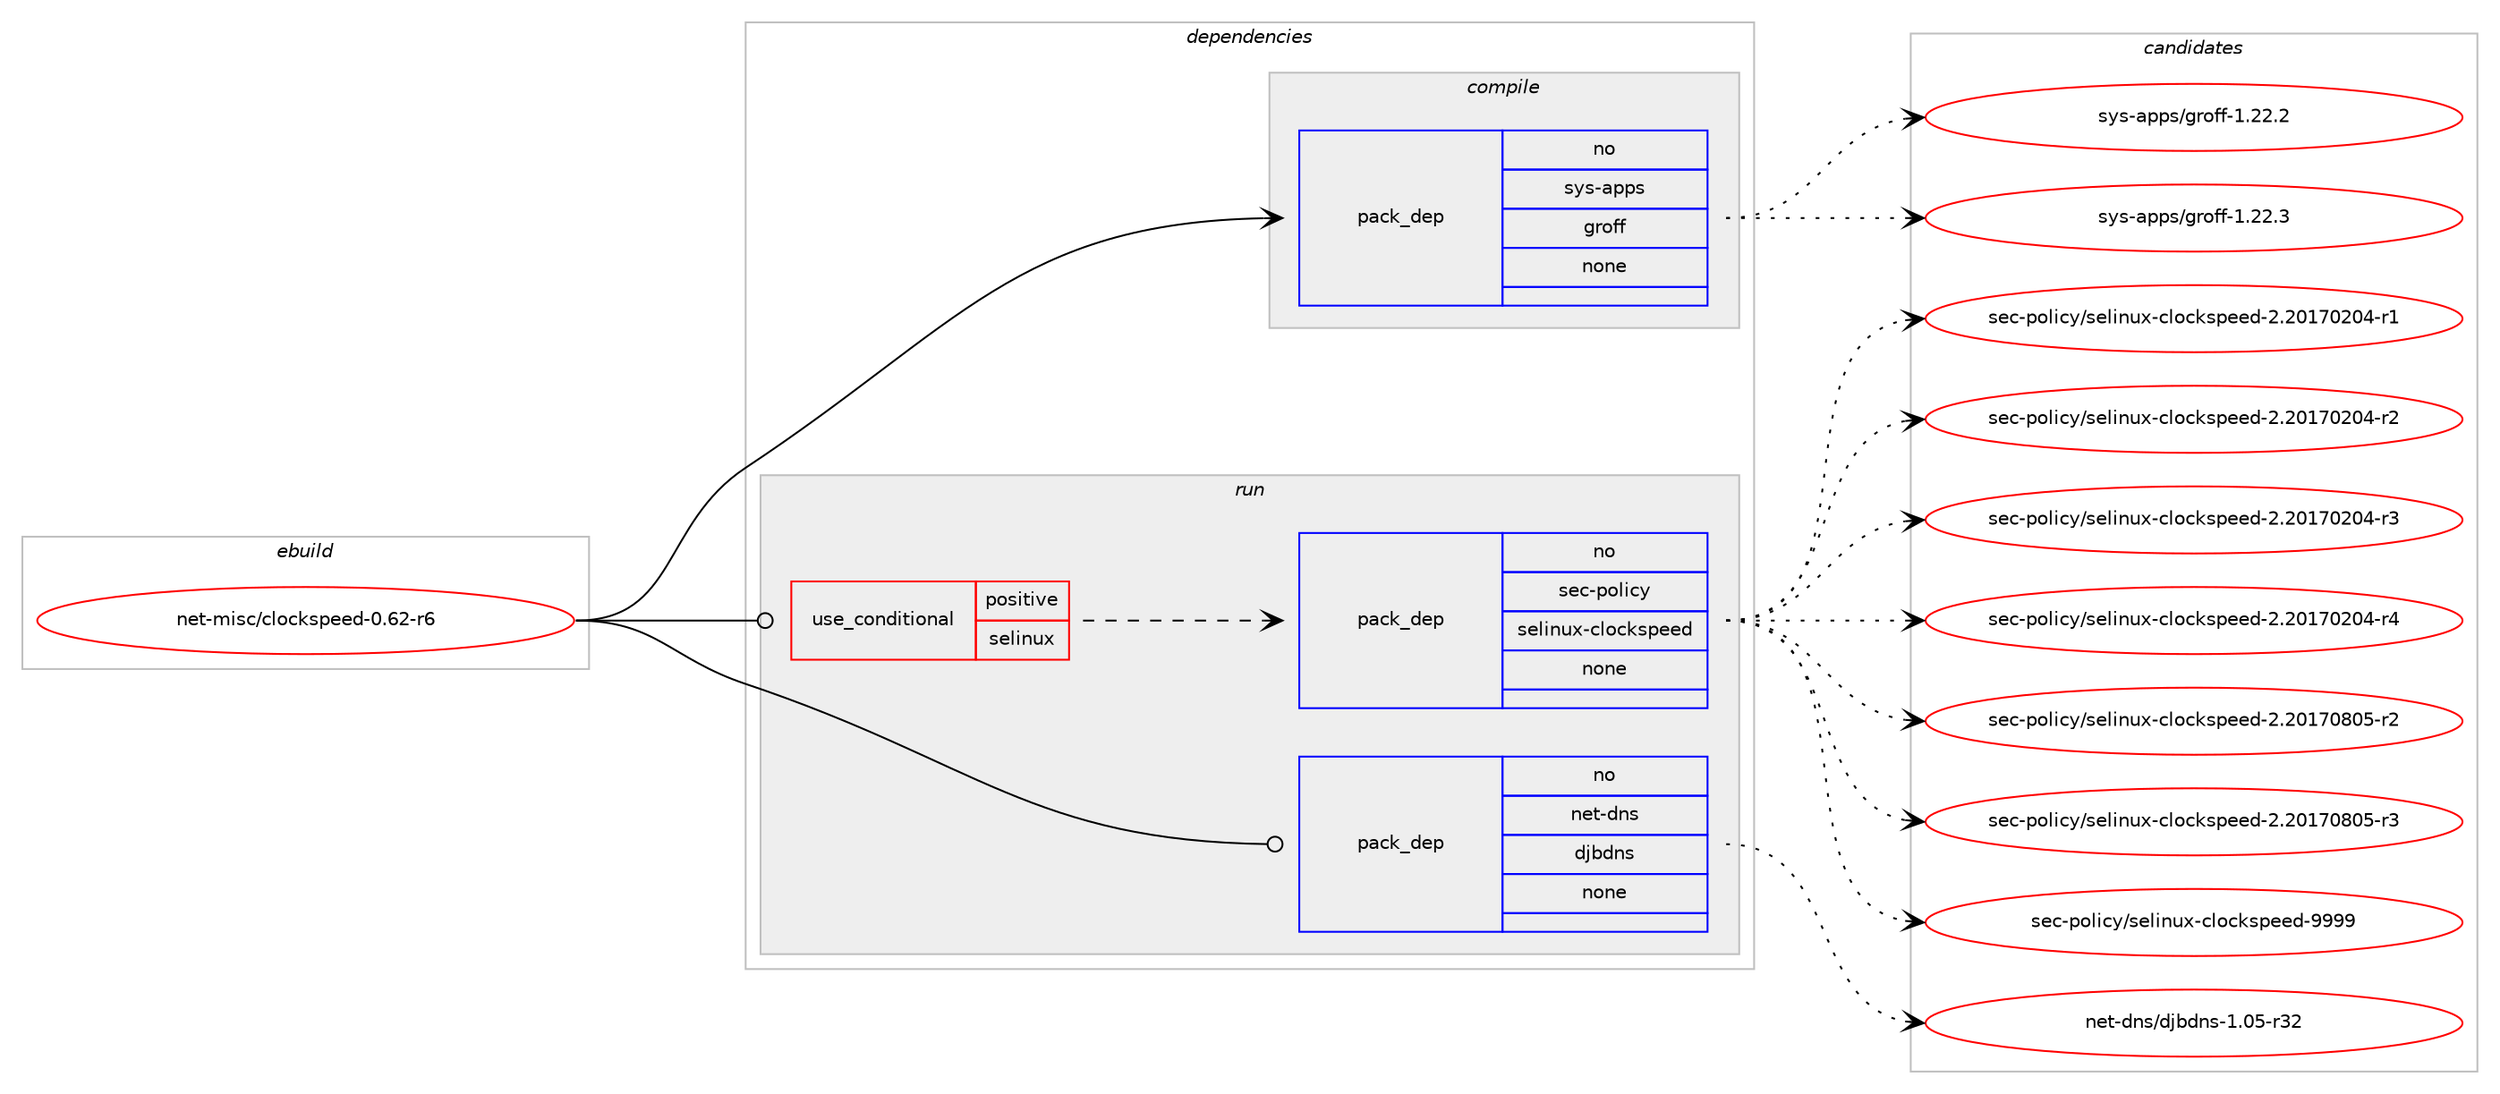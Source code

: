 digraph prolog {

# *************
# Graph options
# *************

newrank=true;
concentrate=true;
compound=true;
graph [rankdir=LR,fontname=Helvetica,fontsize=10,ranksep=1.5];#, ranksep=2.5, nodesep=0.2];
edge  [arrowhead=vee];
node  [fontname=Helvetica,fontsize=10];

# **********
# The ebuild
# **********

subgraph cluster_leftcol {
color=gray;
rank=same;
label=<<i>ebuild</i>>;
id [label="net-misc/clockspeed-0.62-r6", color=red, width=4, href="../net-misc/clockspeed-0.62-r6.svg"];
}

# ****************
# The dependencies
# ****************

subgraph cluster_midcol {
color=gray;
label=<<i>dependencies</i>>;
subgraph cluster_compile {
fillcolor="#eeeeee";
style=filled;
label=<<i>compile</i>>;
subgraph pack311852 {
dependency424112 [label=<<TABLE BORDER="0" CELLBORDER="1" CELLSPACING="0" CELLPADDING="4" WIDTH="220"><TR><TD ROWSPAN="6" CELLPADDING="30">pack_dep</TD></TR><TR><TD WIDTH="110">no</TD></TR><TR><TD>sys-apps</TD></TR><TR><TD>groff</TD></TR><TR><TD>none</TD></TR><TR><TD></TD></TR></TABLE>>, shape=none, color=blue];
}
id:e -> dependency424112:w [weight=20,style="solid",arrowhead="vee"];
}
subgraph cluster_compileandrun {
fillcolor="#eeeeee";
style=filled;
label=<<i>compile and run</i>>;
}
subgraph cluster_run {
fillcolor="#eeeeee";
style=filled;
label=<<i>run</i>>;
subgraph cond105085 {
dependency424113 [label=<<TABLE BORDER="0" CELLBORDER="1" CELLSPACING="0" CELLPADDING="4"><TR><TD ROWSPAN="3" CELLPADDING="10">use_conditional</TD></TR><TR><TD>positive</TD></TR><TR><TD>selinux</TD></TR></TABLE>>, shape=none, color=red];
subgraph pack311853 {
dependency424114 [label=<<TABLE BORDER="0" CELLBORDER="1" CELLSPACING="0" CELLPADDING="4" WIDTH="220"><TR><TD ROWSPAN="6" CELLPADDING="30">pack_dep</TD></TR><TR><TD WIDTH="110">no</TD></TR><TR><TD>sec-policy</TD></TR><TR><TD>selinux-clockspeed</TD></TR><TR><TD>none</TD></TR><TR><TD></TD></TR></TABLE>>, shape=none, color=blue];
}
dependency424113:e -> dependency424114:w [weight=20,style="dashed",arrowhead="vee"];
}
id:e -> dependency424113:w [weight=20,style="solid",arrowhead="odot"];
subgraph pack311854 {
dependency424115 [label=<<TABLE BORDER="0" CELLBORDER="1" CELLSPACING="0" CELLPADDING="4" WIDTH="220"><TR><TD ROWSPAN="6" CELLPADDING="30">pack_dep</TD></TR><TR><TD WIDTH="110">no</TD></TR><TR><TD>net-dns</TD></TR><TR><TD>djbdns</TD></TR><TR><TD>none</TD></TR><TR><TD></TD></TR></TABLE>>, shape=none, color=blue];
}
id:e -> dependency424115:w [weight=20,style="solid",arrowhead="odot"];
}
}

# **************
# The candidates
# **************

subgraph cluster_choices {
rank=same;
color=gray;
label=<<i>candidates</i>>;

subgraph choice311852 {
color=black;
nodesep=1;
choice11512111545971121121154710311411110210245494650504650 [label="sys-apps/groff-1.22.2", color=red, width=4,href="../sys-apps/groff-1.22.2.svg"];
choice11512111545971121121154710311411110210245494650504651 [label="sys-apps/groff-1.22.3", color=red, width=4,href="../sys-apps/groff-1.22.3.svg"];
dependency424112:e -> choice11512111545971121121154710311411110210245494650504650:w [style=dotted,weight="100"];
dependency424112:e -> choice11512111545971121121154710311411110210245494650504651:w [style=dotted,weight="100"];
}
subgraph choice311853 {
color=black;
nodesep=1;
choice1151019945112111108105991214711510110810511011712045991081119910711511210110110045504650484955485048524511449 [label="sec-policy/selinux-clockspeed-2.20170204-r1", color=red, width=4,href="../sec-policy/selinux-clockspeed-2.20170204-r1.svg"];
choice1151019945112111108105991214711510110810511011712045991081119910711511210110110045504650484955485048524511450 [label="sec-policy/selinux-clockspeed-2.20170204-r2", color=red, width=4,href="../sec-policy/selinux-clockspeed-2.20170204-r2.svg"];
choice1151019945112111108105991214711510110810511011712045991081119910711511210110110045504650484955485048524511451 [label="sec-policy/selinux-clockspeed-2.20170204-r3", color=red, width=4,href="../sec-policy/selinux-clockspeed-2.20170204-r3.svg"];
choice1151019945112111108105991214711510110810511011712045991081119910711511210110110045504650484955485048524511452 [label="sec-policy/selinux-clockspeed-2.20170204-r4", color=red, width=4,href="../sec-policy/selinux-clockspeed-2.20170204-r4.svg"];
choice1151019945112111108105991214711510110810511011712045991081119910711511210110110045504650484955485648534511450 [label="sec-policy/selinux-clockspeed-2.20170805-r2", color=red, width=4,href="../sec-policy/selinux-clockspeed-2.20170805-r2.svg"];
choice1151019945112111108105991214711510110810511011712045991081119910711511210110110045504650484955485648534511451 [label="sec-policy/selinux-clockspeed-2.20170805-r3", color=red, width=4,href="../sec-policy/selinux-clockspeed-2.20170805-r3.svg"];
choice115101994511211110810599121471151011081051101171204599108111991071151121011011004557575757 [label="sec-policy/selinux-clockspeed-9999", color=red, width=4,href="../sec-policy/selinux-clockspeed-9999.svg"];
dependency424114:e -> choice1151019945112111108105991214711510110810511011712045991081119910711511210110110045504650484955485048524511449:w [style=dotted,weight="100"];
dependency424114:e -> choice1151019945112111108105991214711510110810511011712045991081119910711511210110110045504650484955485048524511450:w [style=dotted,weight="100"];
dependency424114:e -> choice1151019945112111108105991214711510110810511011712045991081119910711511210110110045504650484955485048524511451:w [style=dotted,weight="100"];
dependency424114:e -> choice1151019945112111108105991214711510110810511011712045991081119910711511210110110045504650484955485048524511452:w [style=dotted,weight="100"];
dependency424114:e -> choice1151019945112111108105991214711510110810511011712045991081119910711511210110110045504650484955485648534511450:w [style=dotted,weight="100"];
dependency424114:e -> choice1151019945112111108105991214711510110810511011712045991081119910711511210110110045504650484955485648534511451:w [style=dotted,weight="100"];
dependency424114:e -> choice115101994511211110810599121471151011081051101171204599108111991071151121011011004557575757:w [style=dotted,weight="100"];
}
subgraph choice311854 {
color=black;
nodesep=1;
choice1101011164510011011547100106981001101154549464853451145150 [label="net-dns/djbdns-1.05-r32", color=red, width=4,href="../net-dns/djbdns-1.05-r32.svg"];
dependency424115:e -> choice1101011164510011011547100106981001101154549464853451145150:w [style=dotted,weight="100"];
}
}

}
